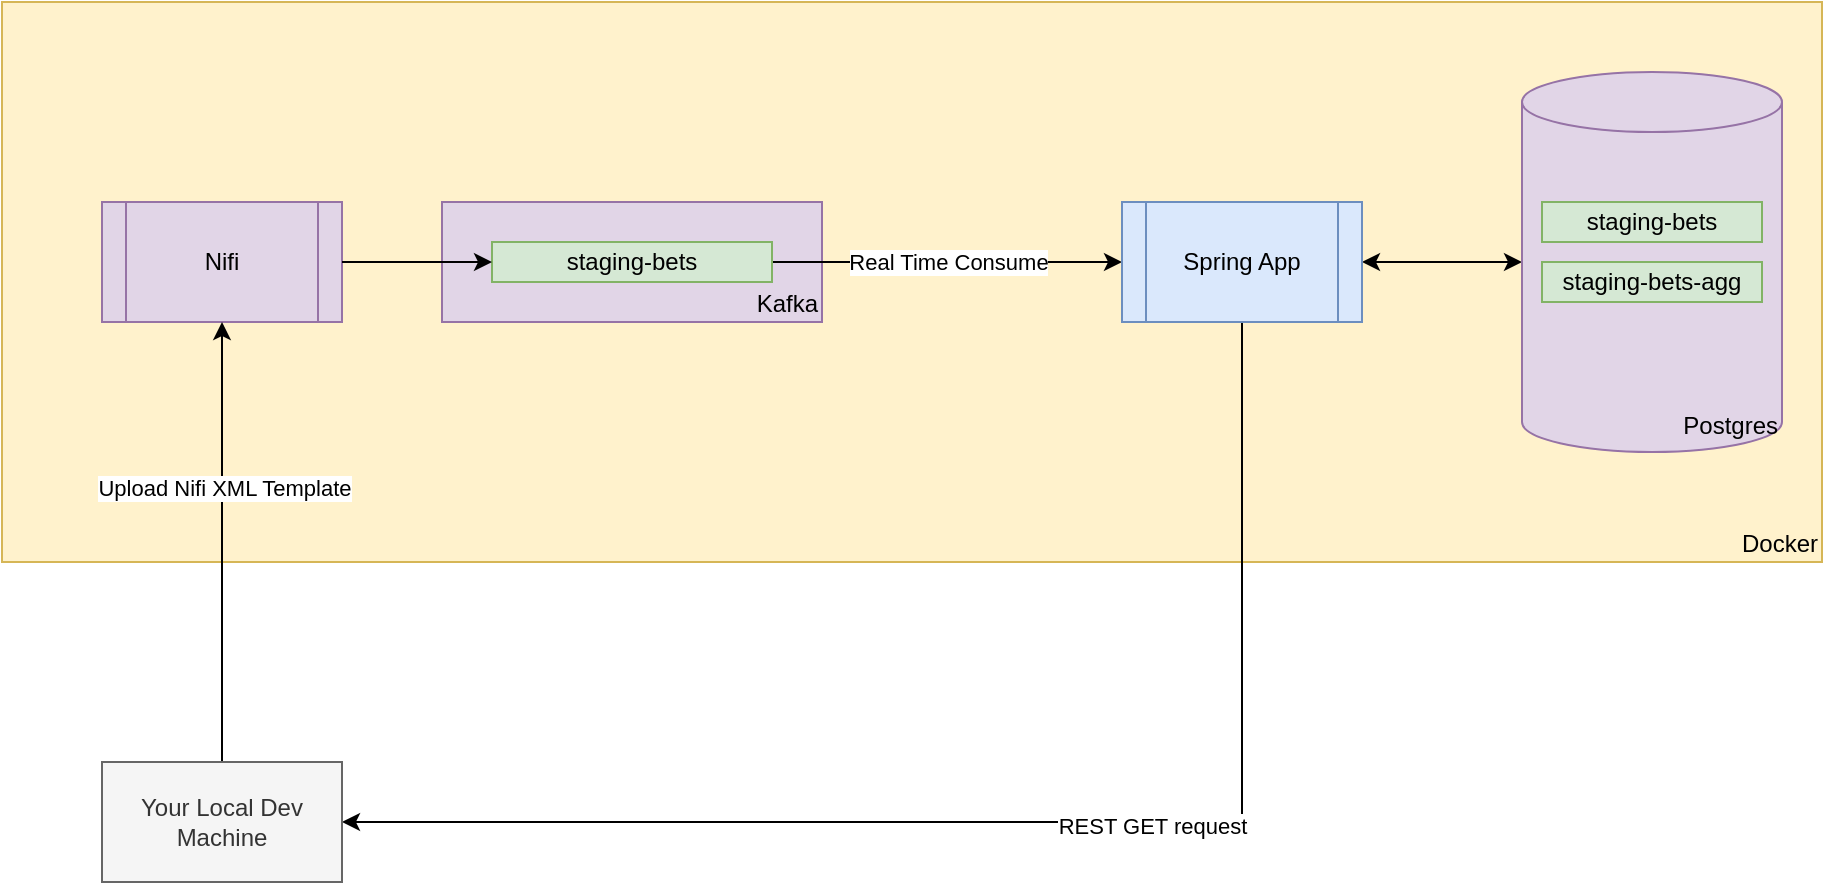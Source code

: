<mxfile version="15.2.7" type="device"><diagram id="NLM9hktrEAyeZhN7HGz8" name="Page-1"><mxGraphModel dx="782" dy="468" grid="1" gridSize="10" guides="1" tooltips="1" connect="1" arrows="1" fold="1" page="1" pageScale="1" pageWidth="850" pageHeight="1100" math="0" shadow="0"><root><mxCell id="0"/><mxCell id="1" parent="0"/><mxCell id="bl7wgJS2Z9jEb2RIlmvH-2" value="Docker" style="rounded=0;whiteSpace=wrap;html=1;align=right;verticalAlign=bottom;fillColor=#fff2cc;strokeColor=#d6b656;" vertex="1" parent="1"><mxGeometry x="160" y="130" width="910" height="280" as="geometry"/></mxCell><mxCell id="bl7wgJS2Z9jEb2RIlmvH-3" value="Nifi" style="shape=process;whiteSpace=wrap;html=1;backgroundOutline=1;align=center;verticalAlign=middle;fillColor=#e1d5e7;strokeColor=#9673a6;" vertex="1" parent="1"><mxGeometry x="210" y="230" width="120" height="60" as="geometry"/></mxCell><mxCell id="bl7wgJS2Z9jEb2RIlmvH-24" style="edgeStyle=orthogonalEdgeStyle;rounded=0;orthogonalLoop=1;jettySize=auto;html=1;startArrow=classic;startFill=1;endArrow=none;endFill=0;" edge="1" parent="1" source="bl7wgJS2Z9jEb2RIlmvH-7" target="bl7wgJS2Z9jEb2RIlmvH-18"><mxGeometry relative="1" as="geometry"><mxPoint x="435" y="550" as="sourcePoint"/></mxGeometry></mxCell><mxCell id="bl7wgJS2Z9jEb2RIlmvH-25" value="REST GET request" style="edgeLabel;html=1;align=center;verticalAlign=middle;resizable=0;points=[];" vertex="1" connectable="0" parent="bl7wgJS2Z9jEb2RIlmvH-24"><mxGeometry x="0.155" y="-2" relative="1" as="geometry"><mxPoint as="offset"/></mxGeometry></mxCell><mxCell id="bl7wgJS2Z9jEb2RIlmvH-12" style="edgeStyle=orthogonalEdgeStyle;rounded=0;orthogonalLoop=1;jettySize=auto;html=1;exitX=0.5;exitY=0;exitDx=0;exitDy=0;" edge="1" parent="1" source="bl7wgJS2Z9jEb2RIlmvH-7" target="bl7wgJS2Z9jEb2RIlmvH-3"><mxGeometry relative="1" as="geometry"/></mxCell><mxCell id="bl7wgJS2Z9jEb2RIlmvH-13" value="Upload Nifi XML Template" style="edgeLabel;html=1;align=center;verticalAlign=middle;resizable=0;points=[];" vertex="1" connectable="0" parent="bl7wgJS2Z9jEb2RIlmvH-12"><mxGeometry x="0.252" y="-1" relative="1" as="geometry"><mxPoint as="offset"/></mxGeometry></mxCell><mxCell id="bl7wgJS2Z9jEb2RIlmvH-7" value="Your Local Dev Machine" style="rounded=0;whiteSpace=wrap;html=1;align=center;verticalAlign=middle;fillColor=#f5f5f5;strokeColor=#666666;fontColor=#333333;" vertex="1" parent="1"><mxGeometry x="210" y="510" width="120" height="60" as="geometry"/></mxCell><mxCell id="bl7wgJS2Z9jEb2RIlmvH-15" value="Kafka" style="rounded=0;whiteSpace=wrap;html=1;align=right;verticalAlign=bottom;fillColor=#e1d5e7;strokeColor=#9673a6;" vertex="1" parent="1"><mxGeometry x="380" y="230" width="190" height="60" as="geometry"/></mxCell><mxCell id="bl7wgJS2Z9jEb2RIlmvH-19" value="Real Time Consume" style="edgeStyle=orthogonalEdgeStyle;rounded=0;orthogonalLoop=1;jettySize=auto;html=1;exitX=1;exitY=0.5;exitDx=0;exitDy=0;" edge="1" parent="1" source="bl7wgJS2Z9jEb2RIlmvH-16" target="bl7wgJS2Z9jEb2RIlmvH-18"><mxGeometry relative="1" as="geometry"/></mxCell><mxCell id="bl7wgJS2Z9jEb2RIlmvH-16" value="staging-bets" style="rounded=0;whiteSpace=wrap;html=1;align=center;verticalAlign=middle;fillColor=#d5e8d4;strokeColor=#82b366;" vertex="1" parent="1"><mxGeometry x="405" y="250" width="140" height="20" as="geometry"/></mxCell><mxCell id="bl7wgJS2Z9jEb2RIlmvH-17" style="edgeStyle=orthogonalEdgeStyle;rounded=0;orthogonalLoop=1;jettySize=auto;html=1;exitX=1;exitY=0.5;exitDx=0;exitDy=0;entryX=0;entryY=0.5;entryDx=0;entryDy=0;" edge="1" parent="1" source="bl7wgJS2Z9jEb2RIlmvH-3" target="bl7wgJS2Z9jEb2RIlmvH-16"><mxGeometry relative="1" as="geometry"/></mxCell><mxCell id="bl7wgJS2Z9jEb2RIlmvH-23" style="edgeStyle=orthogonalEdgeStyle;rounded=0;orthogonalLoop=1;jettySize=auto;html=1;exitX=1;exitY=0.5;exitDx=0;exitDy=0;entryX=0;entryY=0.5;entryDx=0;entryDy=0;entryPerimeter=0;startArrow=classic;startFill=1;" edge="1" parent="1" source="bl7wgJS2Z9jEb2RIlmvH-18" target="bl7wgJS2Z9jEb2RIlmvH-20"><mxGeometry relative="1" as="geometry"/></mxCell><mxCell id="bl7wgJS2Z9jEb2RIlmvH-18" value="Spring App" style="shape=process;whiteSpace=wrap;html=1;backgroundOutline=1;align=center;verticalAlign=middle;fillColor=#dae8fc;strokeColor=#6c8ebf;" vertex="1" parent="1"><mxGeometry x="720" y="230" width="120" height="60" as="geometry"/></mxCell><mxCell id="bl7wgJS2Z9jEb2RIlmvH-20" value="Postgres" style="shape=cylinder3;whiteSpace=wrap;html=1;boundedLbl=1;backgroundOutline=1;size=15;align=right;verticalAlign=bottom;fillColor=#e1d5e7;strokeColor=#9673a6;" vertex="1" parent="1"><mxGeometry x="920" y="165" width="130" height="190" as="geometry"/></mxCell><mxCell id="bl7wgJS2Z9jEb2RIlmvH-21" value="staging-bets" style="rounded=0;whiteSpace=wrap;html=1;align=center;verticalAlign=middle;fillColor=#d5e8d4;strokeColor=#82b366;" vertex="1" parent="1"><mxGeometry x="930" y="230" width="110" height="20" as="geometry"/></mxCell><mxCell id="bl7wgJS2Z9jEb2RIlmvH-22" value="staging-bets-agg" style="rounded=0;whiteSpace=wrap;html=1;align=center;verticalAlign=middle;fillColor=#d5e8d4;strokeColor=#82b366;" vertex="1" parent="1"><mxGeometry x="930" y="260" width="110" height="20" as="geometry"/></mxCell></root></mxGraphModel></diagram></mxfile>